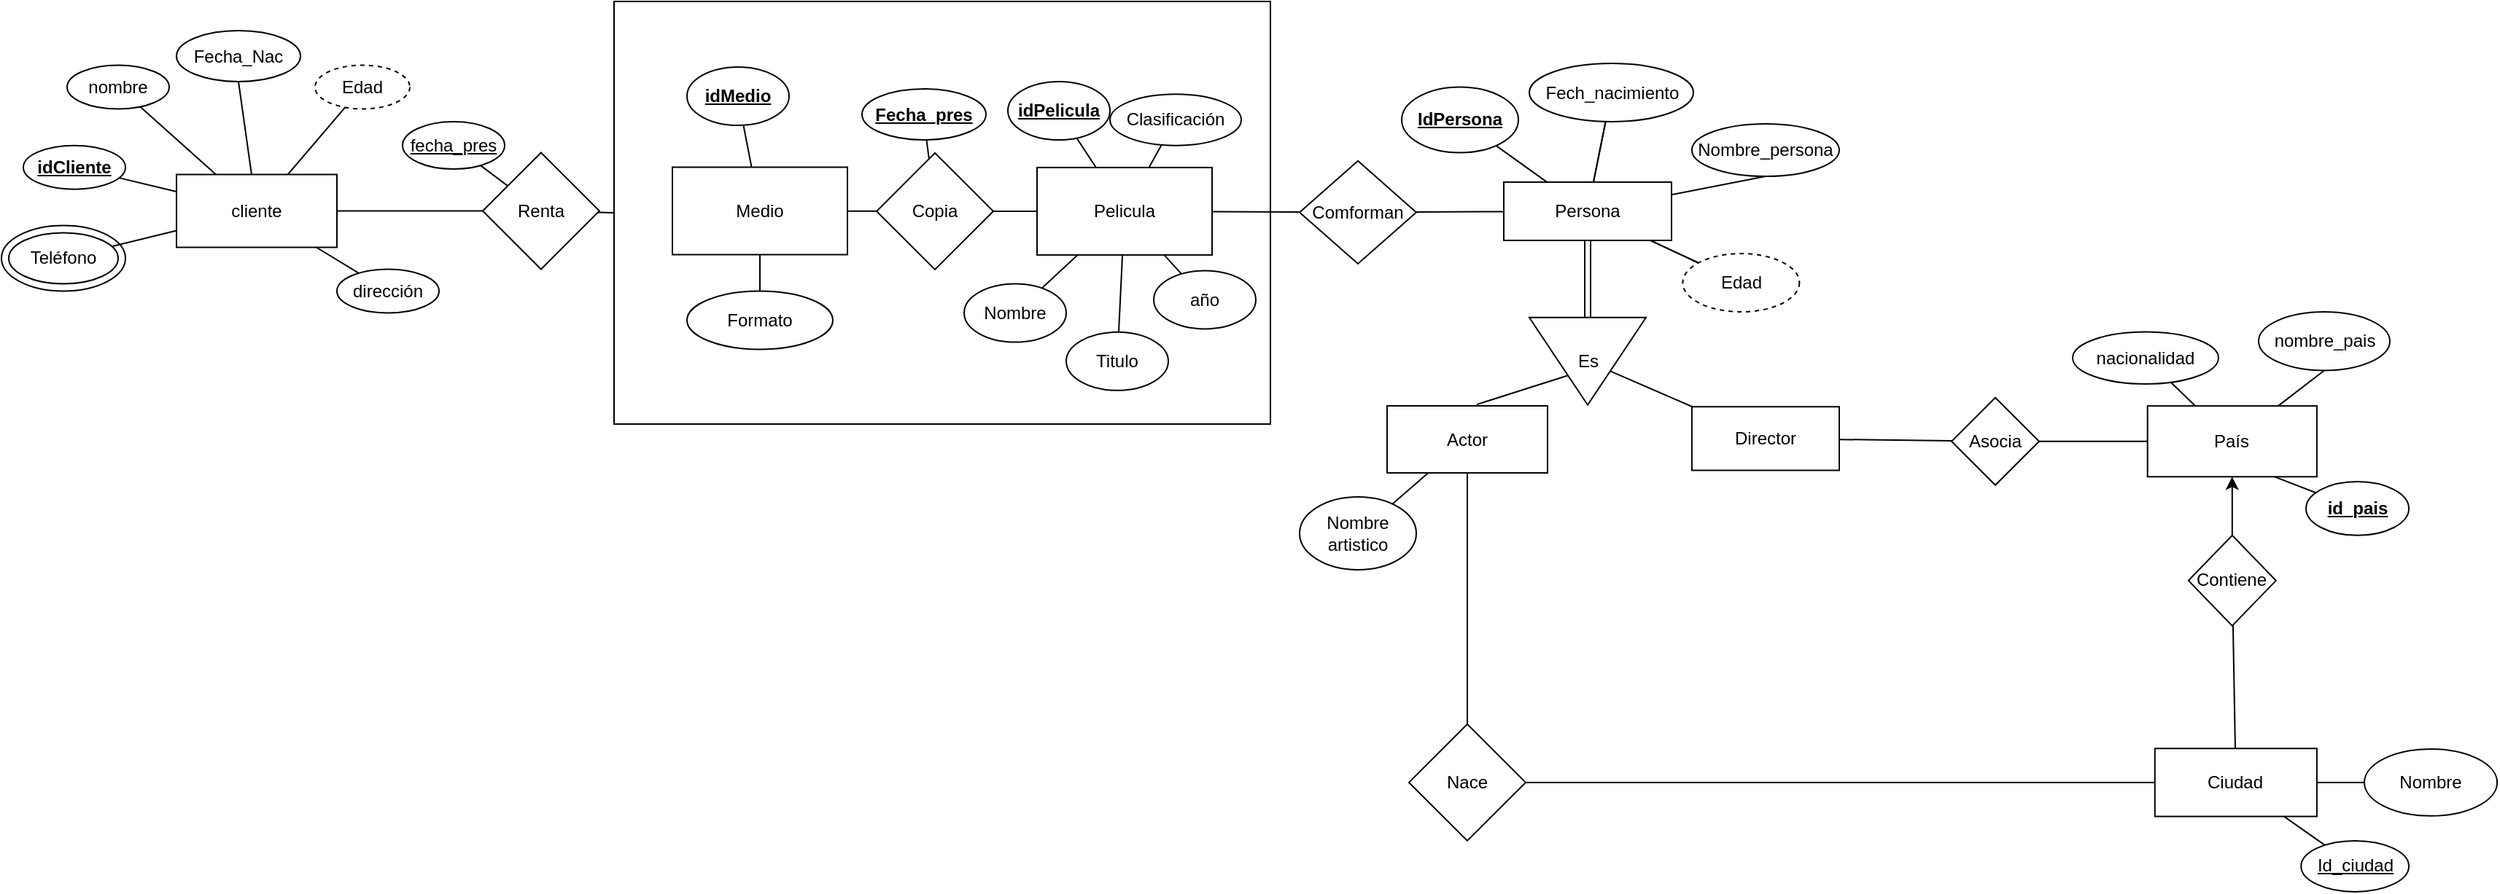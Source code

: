 <mxfile version="17.1.3" type="github">
  <diagram id="XbYHDId6QQW5LhkTKkXW" name="Page-1">
    <mxGraphModel dx="1902" dy="955" grid="1" gridSize="10" guides="1" tooltips="1" connect="1" arrows="1" fold="1" page="1" pageScale="1" pageWidth="1100" pageHeight="850" math="0" shadow="0">
      <root>
        <mxCell id="0" />
        <mxCell id="1" parent="0" />
        <mxCell id="F-Kvo5MLFR0JJEmdqfFO-17" value="" style="rounded=0;whiteSpace=wrap;html=1;fontStyle=5" vertex="1" parent="1">
          <mxGeometry x="450" y="30" width="450" height="290" as="geometry" />
        </mxCell>
        <mxCell id="e1TEVOApzdRCWQLMog-f-6" value="" style="ellipse;whiteSpace=wrap;html=1;rounded=0;" parent="1" vertex="1">
          <mxGeometry x="30" y="183.75" width="85" height="45" as="geometry" />
        </mxCell>
        <mxCell id="vQORHYDYE9qXVt88JkUZ-2" value="" style="rounded=0;orthogonalLoop=1;jettySize=auto;html=1;endArrow=none;endFill=0;" parent="1" source="qhwseymHXmRA8twH0Vjl-1" target="vQORHYDYE9qXVt88JkUZ-1" edge="1">
          <mxGeometry relative="1" as="geometry" />
        </mxCell>
        <mxCell id="e1TEVOApzdRCWQLMog-f-5" value="" style="edgeStyle=none;rounded=0;orthogonalLoop=1;jettySize=auto;html=1;endArrow=none;endFill=0;" parent="1" source="qhwseymHXmRA8twH0Vjl-1" target="e1TEVOApzdRCWQLMog-f-4" edge="1">
          <mxGeometry relative="1" as="geometry" />
        </mxCell>
        <mxCell id="e1TEVOApzdRCWQLMog-f-9" value="" style="edgeStyle=none;rounded=0;orthogonalLoop=1;jettySize=auto;html=1;endArrow=none;endFill=0;entryX=0.5;entryY=1;entryDx=0;entryDy=0;" parent="1" source="qhwseymHXmRA8twH0Vjl-1" target="e1TEVOApzdRCWQLMog-f-8" edge="1">
          <mxGeometry relative="1" as="geometry">
            <mxPoint x="194.407" y="80.292" as="targetPoint" />
          </mxGeometry>
        </mxCell>
        <mxCell id="e1TEVOApzdRCWQLMog-f-16" value="" style="edgeStyle=none;rounded=0;orthogonalLoop=1;jettySize=auto;html=1;endArrow=none;endFill=0;" parent="1" source="qhwseymHXmRA8twH0Vjl-1" target="e1TEVOApzdRCWQLMog-f-15" edge="1">
          <mxGeometry relative="1" as="geometry" />
        </mxCell>
        <mxCell id="e1TEVOApzdRCWQLMog-f-21" value="" style="edgeStyle=none;rounded=0;orthogonalLoop=1;jettySize=auto;html=1;endArrow=none;endFill=0;" parent="1" source="qhwseymHXmRA8twH0Vjl-1" target="e1TEVOApzdRCWQLMog-f-20" edge="1">
          <mxGeometry relative="1" as="geometry" />
        </mxCell>
        <mxCell id="qhwseymHXmRA8twH0Vjl-1" value="cliente" style="rounded=0;whiteSpace=wrap;html=1;" parent="1" vertex="1">
          <mxGeometry x="150" y="148.75" width="110" height="50" as="geometry" />
        </mxCell>
        <mxCell id="vQORHYDYE9qXVt88JkUZ-1" value="&lt;span&gt;id&lt;/span&gt;Cliente" style="ellipse;whiteSpace=wrap;html=1;rounded=0;fontStyle=5" parent="1" vertex="1">
          <mxGeometry x="45" y="128.82" width="70" height="30" as="geometry" />
        </mxCell>
        <mxCell id="YXDesHnkqgXv9jODjz7c-2" value="" style="edgeStyle=none;rounded=0;orthogonalLoop=1;jettySize=auto;html=1;endArrow=none;endFill=0;" parent="1" source="YXDesHnkqgXv9jODjz7c-1" target="qhwseymHXmRA8twH0Vjl-1" edge="1">
          <mxGeometry relative="1" as="geometry" />
        </mxCell>
        <mxCell id="YXDesHnkqgXv9jODjz7c-1" value="nombre&lt;br&gt;" style="ellipse;whiteSpace=wrap;html=1;rounded=0;" parent="1" vertex="1">
          <mxGeometry x="75" y="73.75" width="70" height="30" as="geometry" />
        </mxCell>
        <mxCell id="e1TEVOApzdRCWQLMog-f-40" value="" style="edgeStyle=none;rounded=0;orthogonalLoop=1;jettySize=auto;html=1;endArrow=none;endFill=0;" parent="1" source="YXDesHnkqgXv9jODjz7c-3" target="qhwseymHXmRA8twH0Vjl-1" edge="1">
          <mxGeometry relative="1" as="geometry" />
        </mxCell>
        <mxCell id="YXDesHnkqgXv9jODjz7c-3" value="dirección" style="ellipse;whiteSpace=wrap;html=1;rounded=0;" parent="1" vertex="1">
          <mxGeometry x="260" y="213.75" width="70" height="30" as="geometry" />
        </mxCell>
        <mxCell id="e1TEVOApzdRCWQLMog-f-4" value="Teléfono" style="ellipse;whiteSpace=wrap;html=1;rounded=0;" parent="1" vertex="1">
          <mxGeometry x="35" y="188.75" width="75" height="35" as="geometry" />
        </mxCell>
        <mxCell id="e1TEVOApzdRCWQLMog-f-8" value="Fecha_Nac" style="ellipse;whiteSpace=wrap;html=1;rounded=0;" parent="1" vertex="1">
          <mxGeometry x="150" y="50" width="85" height="35" as="geometry" />
        </mxCell>
        <mxCell id="e1TEVOApzdRCWQLMog-f-15" value="Edad" style="ellipse;whiteSpace=wrap;html=1;rounded=0;dashed=1;" parent="1" vertex="1">
          <mxGeometry x="245" y="73.75" width="65" height="30" as="geometry" />
        </mxCell>
        <mxCell id="e1TEVOApzdRCWQLMog-f-24" value="" style="edgeStyle=none;rounded=0;orthogonalLoop=1;jettySize=auto;html=1;endArrow=none;endFill=0;" parent="1" source="e1TEVOApzdRCWQLMog-f-20" target="e1TEVOApzdRCWQLMog-f-23" edge="1">
          <mxGeometry relative="1" as="geometry" />
        </mxCell>
        <mxCell id="F-Kvo5MLFR0JJEmdqfFO-20" style="edgeStyle=none;rounded=0;orthogonalLoop=1;jettySize=auto;html=1;entryX=0;entryY=0.5;entryDx=0;entryDy=0;endArrow=none;endFill=0;" edge="1" parent="1" source="e1TEVOApzdRCWQLMog-f-20" target="F-Kvo5MLFR0JJEmdqfFO-17">
          <mxGeometry relative="1" as="geometry" />
        </mxCell>
        <mxCell id="e1TEVOApzdRCWQLMog-f-20" value="Renta" style="rhombus;whiteSpace=wrap;html=1;rounded=0;" parent="1" vertex="1">
          <mxGeometry x="359.95" y="133.74" width="80" height="80" as="geometry" />
        </mxCell>
        <mxCell id="e1TEVOApzdRCWQLMog-f-23" value="&lt;u&gt;fecha_pres&lt;/u&gt;" style="ellipse;whiteSpace=wrap;html=1;rounded=0;" parent="1" vertex="1">
          <mxGeometry x="305" y="112.5" width="70" height="32.5" as="geometry" />
        </mxCell>
        <mxCell id="e1TEVOApzdRCWQLMog-f-62" value="" style="edgeStyle=none;rounded=0;orthogonalLoop=1;jettySize=auto;html=1;endArrow=none;endFill=0;exitX=0.559;exitY=-0.021;exitDx=0;exitDy=0;exitPerimeter=0;" parent="1" source="e1TEVOApzdRCWQLMog-f-33" edge="1">
          <mxGeometry relative="1" as="geometry">
            <mxPoint x="1060" y="314.14" as="sourcePoint" />
            <mxPoint x="1110" y="284.76" as="targetPoint" />
          </mxGeometry>
        </mxCell>
        <mxCell id="F-Kvo5MLFR0JJEmdqfFO-49" value="" style="edgeStyle=none;rounded=0;orthogonalLoop=1;jettySize=auto;html=1;endArrow=none;endFill=0;" edge="1" parent="1" source="e1TEVOApzdRCWQLMog-f-33" target="F-Kvo5MLFR0JJEmdqfFO-48">
          <mxGeometry relative="1" as="geometry" />
        </mxCell>
        <mxCell id="e1TEVOApzdRCWQLMog-f-33" value="Actor" style="whiteSpace=wrap;html=1;rounded=0;" parent="1" vertex="1">
          <mxGeometry x="979.99" y="307.51" width="110" height="46.01" as="geometry" />
        </mxCell>
        <mxCell id="e1TEVOApzdRCWQLMog-f-45" value="Director" style="whiteSpace=wrap;html=1;rounded=0;" parent="1" vertex="1">
          <mxGeometry x="1188.94" y="308.13" width="101.06" height="43.64" as="geometry" />
        </mxCell>
        <mxCell id="avucB0VCaXHulsLbvV53-25" value="" style="edgeStyle=none;rounded=0;orthogonalLoop=1;jettySize=auto;html=1;endArrow=none;endFill=0;startArrow=none;" parent="1" source="e1TEVOApzdRCWQLMog-f-66" target="e1TEVOApzdRCWQLMog-f-98" edge="1">
          <mxGeometry relative="1" as="geometry" />
        </mxCell>
        <mxCell id="F-Kvo5MLFR0JJEmdqfFO-7" style="edgeStyle=none;rounded=0;orthogonalLoop=1;jettySize=auto;html=1;endArrow=none;endFill=0;" edge="1" parent="1" source="e1TEVOApzdRCWQLMog-f-61" target="e1TEVOApzdRCWQLMog-f-45">
          <mxGeometry relative="1" as="geometry" />
        </mxCell>
        <mxCell id="e1TEVOApzdRCWQLMog-f-61" value="Es" style="triangle;whiteSpace=wrap;html=1;rounded=0;direction=south;horizontal=1;" parent="1" vertex="1">
          <mxGeometry x="1077.5" y="246.91" width="80" height="60" as="geometry" />
        </mxCell>
        <mxCell id="e1TEVOApzdRCWQLMog-f-97" value="" style="edgeStyle=none;rounded=0;orthogonalLoop=1;jettySize=auto;html=1;endArrow=none;endFill=0;entryX=0.5;entryY=1;entryDx=0;entryDy=0;" parent="1" source="e1TEVOApzdRCWQLMog-f-66" target="e1TEVOApzdRCWQLMog-f-96" edge="1">
          <mxGeometry relative="1" as="geometry">
            <mxPoint x="1202.234" y="159.532" as="targetPoint" />
          </mxGeometry>
        </mxCell>
        <mxCell id="e1TEVOApzdRCWQLMog-f-99" value="" style="edgeStyle=none;rounded=0;orthogonalLoop=1;jettySize=auto;html=1;endArrow=none;endFill=0;" parent="1" source="e1TEVOApzdRCWQLMog-f-66" target="e1TEVOApzdRCWQLMog-f-98" edge="1">
          <mxGeometry relative="1" as="geometry" />
        </mxCell>
        <mxCell id="e1TEVOApzdRCWQLMog-f-101" value="" style="edgeStyle=none;rounded=0;orthogonalLoop=1;jettySize=auto;html=1;endArrow=none;endFill=0;" parent="1" source="e1TEVOApzdRCWQLMog-f-66" target="e1TEVOApzdRCWQLMog-f-100" edge="1">
          <mxGeometry relative="1" as="geometry" />
        </mxCell>
        <mxCell id="e1TEVOApzdRCWQLMog-f-157" value="" style="edgeStyle=none;rounded=0;orthogonalLoop=1;jettySize=auto;html=1;startArrow=none;startFill=0;endArrow=none;endFill=0;" parent="1" source="e1TEVOApzdRCWQLMog-f-66" target="e1TEVOApzdRCWQLMog-f-100" edge="1">
          <mxGeometry relative="1" as="geometry" />
        </mxCell>
        <mxCell id="e1TEVOApzdRCWQLMog-f-68" style="edgeStyle=none;rounded=0;orthogonalLoop=1;jettySize=auto;html=1;exitX=0.5;exitY=1;exitDx=0;exitDy=0;endArrow=none;endFill=0;" parent="1" edge="1">
          <mxGeometry relative="1" as="geometry">
            <mxPoint x="744.19" y="269.88" as="sourcePoint" />
            <mxPoint x="744.19" y="269.88" as="targetPoint" />
          </mxGeometry>
        </mxCell>
        <mxCell id="F-Kvo5MLFR0JJEmdqfFO-53" value="" style="edgeStyle=none;rounded=0;orthogonalLoop=1;jettySize=auto;html=1;endArrow=none;endFill=0;" edge="1" parent="1" source="e1TEVOApzdRCWQLMog-f-71" target="e1TEVOApzdRCWQLMog-f-45">
          <mxGeometry relative="1" as="geometry" />
        </mxCell>
        <mxCell id="e1TEVOApzdRCWQLMog-f-71" value="Asocia" style="rhombus;whiteSpace=wrap;html=1;rounded=0;" parent="1" vertex="1">
          <mxGeometry x="1367" y="301.88" width="60" height="60" as="geometry" />
        </mxCell>
        <mxCell id="e1TEVOApzdRCWQLMog-f-75" style="edgeStyle=none;rounded=0;orthogonalLoop=1;jettySize=auto;html=1;exitX=0.5;exitY=1;exitDx=0;exitDy=0;endArrow=none;endFill=0;" parent="1" edge="1">
          <mxGeometry relative="1" as="geometry">
            <mxPoint x="724.075" y="631.44" as="sourcePoint" />
            <mxPoint x="724.075" y="631.44" as="targetPoint" />
          </mxGeometry>
        </mxCell>
        <mxCell id="e1TEVOApzdRCWQLMog-f-76" style="edgeStyle=none;rounded=0;orthogonalLoop=1;jettySize=auto;html=1;exitX=0.5;exitY=1;exitDx=0;exitDy=0;endArrow=none;endFill=0;" parent="1" edge="1">
          <mxGeometry relative="1" as="geometry">
            <mxPoint x="724.075" y="631.44" as="sourcePoint" />
            <mxPoint x="724.075" y="631.44" as="targetPoint" />
          </mxGeometry>
        </mxCell>
        <mxCell id="e1TEVOApzdRCWQLMog-f-77" style="edgeStyle=none;rounded=0;orthogonalLoop=1;jettySize=auto;html=1;exitX=0.5;exitY=1;exitDx=0;exitDy=0;endArrow=none;endFill=0;" parent="1" edge="1">
          <mxGeometry relative="1" as="geometry">
            <mxPoint x="682.445" y="630.87" as="sourcePoint" />
            <mxPoint x="682.445" y="630.87" as="targetPoint" />
          </mxGeometry>
        </mxCell>
        <mxCell id="e1TEVOApzdRCWQLMog-f-120" value="" style="edgeStyle=none;rounded=0;orthogonalLoop=1;jettySize=auto;html=1;endArrow=none;endFill=0;" parent="1" source="e1TEVOApzdRCWQLMog-f-81" target="e1TEVOApzdRCWQLMog-f-82" edge="1">
          <mxGeometry relative="1" as="geometry" />
        </mxCell>
        <mxCell id="e1TEVOApzdRCWQLMog-f-124" value="" style="edgeStyle=none;rounded=0;orthogonalLoop=1;jettySize=auto;html=1;endArrow=none;endFill=0;" parent="1" source="e1TEVOApzdRCWQLMog-f-81" target="e1TEVOApzdRCWQLMog-f-71" edge="1">
          <mxGeometry relative="1" as="geometry" />
        </mxCell>
        <mxCell id="avucB0VCaXHulsLbvV53-6" value="" style="rounded=0;orthogonalLoop=1;jettySize=auto;html=1;endArrow=none;endFill=0;startArrow=classic;startFill=1;" parent="1" source="e1TEVOApzdRCWQLMog-f-81" target="avucB0VCaXHulsLbvV53-5" edge="1">
          <mxGeometry relative="1" as="geometry" />
        </mxCell>
        <mxCell id="e1TEVOApzdRCWQLMog-f-81" value="País" style="rounded=0;whiteSpace=wrap;html=1;" parent="1" vertex="1">
          <mxGeometry x="1501.35" y="307.58" width="116.1" height="48.59" as="geometry" />
        </mxCell>
        <mxCell id="e1TEVOApzdRCWQLMog-f-82" value="nacionalidad" style="ellipse;whiteSpace=wrap;html=1;rounded=0;" parent="1" vertex="1">
          <mxGeometry x="1450" y="256.74" width="100" height="35.77" as="geometry" />
        </mxCell>
        <mxCell id="avucB0VCaXHulsLbvV53-35" value="" style="edgeStyle=none;rounded=0;orthogonalLoop=1;jettySize=auto;html=1;endArrow=none;endFill=0;exitX=0.5;exitY=1;exitDx=0;exitDy=0;" parent="1" source="e1TEVOApzdRCWQLMog-f-83" target="e1TEVOApzdRCWQLMog-f-81" edge="1">
          <mxGeometry relative="1" as="geometry">
            <mxPoint x="1617.783" y="285.301" as="sourcePoint" />
          </mxGeometry>
        </mxCell>
        <mxCell id="e1TEVOApzdRCWQLMog-f-83" value="nombre_pais" style="ellipse;whiteSpace=wrap;html=1;rounded=0;" parent="1" vertex="1">
          <mxGeometry x="1577.5" y="243.01" width="90" height="40.23" as="geometry" />
        </mxCell>
        <mxCell id="e1TEVOApzdRCWQLMog-f-125" style="edgeStyle=none;rounded=0;orthogonalLoop=1;jettySize=auto;html=1;entryX=0.75;entryY=1;entryDx=0;entryDy=0;endArrow=none;endFill=0;" parent="1" source="e1TEVOApzdRCWQLMog-f-89" target="e1TEVOApzdRCWQLMog-f-81" edge="1">
          <mxGeometry relative="1" as="geometry">
            <mxPoint x="1641.695" y="358.01" as="sourcePoint" />
          </mxGeometry>
        </mxCell>
        <mxCell id="e1TEVOApzdRCWQLMog-f-89" value="&lt;b&gt;&lt;u&gt;id_pais&lt;/u&gt;&lt;/b&gt;" style="ellipse;whiteSpace=wrap;html=1;rounded=0;" parent="1" vertex="1">
          <mxGeometry x="1610" y="359.5" width="70.53" height="36.91" as="geometry" />
        </mxCell>
        <mxCell id="e1TEVOApzdRCWQLMog-f-92" style="edgeStyle=none;rounded=0;orthogonalLoop=1;jettySize=auto;html=1;exitX=0.5;exitY=1;exitDx=0;exitDy=0;endArrow=none;endFill=0;" parent="1" edge="1">
          <mxGeometry relative="1" as="geometry">
            <mxPoint x="1267.94" y="311.96" as="sourcePoint" />
            <mxPoint x="1267.94" y="311.96" as="targetPoint" />
          </mxGeometry>
        </mxCell>
        <mxCell id="e1TEVOApzdRCWQLMog-f-96" value="Nombre_persona" style="ellipse;whiteSpace=wrap;html=1;rounded=0;" parent="1" vertex="1">
          <mxGeometry x="1188.94" y="113.96" width="101.06" height="36.04" as="geometry" />
        </mxCell>
        <mxCell id="e1TEVOApzdRCWQLMog-f-98" value="Fech_nacimiento" style="ellipse;whiteSpace=wrap;html=1;rounded=0;" parent="1" vertex="1">
          <mxGeometry x="1077.5" y="72.5" width="112.5" height="40" as="geometry" />
        </mxCell>
        <mxCell id="e1TEVOApzdRCWQLMog-f-100" value="Edad" style="ellipse;whiteSpace=wrap;html=1;rounded=0;dashed=1;" parent="1" vertex="1">
          <mxGeometry x="1182.69" y="203.01" width="80" height="40" as="geometry" />
        </mxCell>
        <mxCell id="e1TEVOApzdRCWQLMog-f-103" style="edgeStyle=none;rounded=0;orthogonalLoop=1;jettySize=auto;html=1;exitX=0;exitY=0.5;exitDx=0;exitDy=0;endArrow=none;endFill=0;" parent="1" source="e1TEVOApzdRCWQLMog-f-66" target="e1TEVOApzdRCWQLMog-f-66" edge="1">
          <mxGeometry relative="1" as="geometry" />
        </mxCell>
        <mxCell id="e1TEVOApzdRCWQLMog-f-104" style="edgeStyle=none;rounded=0;orthogonalLoop=1;jettySize=auto;html=1;exitX=0.75;exitY=0;exitDx=0;exitDy=0;endArrow=none;endFill=0;" parent="1" source="e1TEVOApzdRCWQLMog-f-66" target="e1TEVOApzdRCWQLMog-f-66" edge="1">
          <mxGeometry relative="1" as="geometry" />
        </mxCell>
        <mxCell id="KeWiGIRZNDUcGX5Lr0Es-76" style="edgeStyle=none;rounded=0;orthogonalLoop=1;jettySize=auto;html=1;exitX=0.5;exitY=0;exitDx=0;exitDy=0;endArrow=none;endFill=0;" parent="1" source="YXDesHnkqgXv9jODjz7c-3" target="YXDesHnkqgXv9jODjz7c-3" edge="1">
          <mxGeometry relative="1" as="geometry" />
        </mxCell>
        <mxCell id="avucB0VCaXHulsLbvV53-5" value="Contiene" style="rhombus;whiteSpace=wrap;html=1;rounded=0;" parent="1" vertex="1">
          <mxGeometry x="1529.4" y="396.41" width="60" height="62.04" as="geometry" />
        </mxCell>
        <mxCell id="IDhsBv1kv3w5sqmUTl4b-25" value="" style="edgeStyle=none;rounded=0;orthogonalLoop=1;jettySize=auto;html=1;startArrow=none;startFill=0;endArrow=none;endFill=0;" parent="1" source="avucB0VCaXHulsLbvV53-9" target="IDhsBv1kv3w5sqmUTl4b-24" edge="1">
          <mxGeometry relative="1" as="geometry" />
        </mxCell>
        <mxCell id="IDhsBv1kv3w5sqmUTl4b-26" value="" style="edgeStyle=none;rounded=0;orthogonalLoop=1;jettySize=auto;html=1;startArrow=none;startFill=0;endArrow=none;endFill=0;" parent="1" source="avucB0VCaXHulsLbvV53-9" target="IDhsBv1kv3w5sqmUTl4b-24" edge="1">
          <mxGeometry relative="1" as="geometry" />
        </mxCell>
        <mxCell id="IDhsBv1kv3w5sqmUTl4b-28" value="" style="edgeStyle=none;rounded=0;orthogonalLoop=1;jettySize=auto;html=1;startArrow=none;startFill=0;endArrow=none;endFill=0;" parent="1" source="avucB0VCaXHulsLbvV53-9" target="IDhsBv1kv3w5sqmUTl4b-27" edge="1">
          <mxGeometry relative="1" as="geometry" />
        </mxCell>
        <mxCell id="F-Kvo5MLFR0JJEmdqfFO-51" value="" style="edgeStyle=none;rounded=0;orthogonalLoop=1;jettySize=auto;html=1;endArrow=none;endFill=0;" edge="1" parent="1" source="avucB0VCaXHulsLbvV53-9" target="avucB0VCaXHulsLbvV53-5">
          <mxGeometry relative="1" as="geometry">
            <Array as="points" />
          </mxGeometry>
        </mxCell>
        <mxCell id="avucB0VCaXHulsLbvV53-9" value="Ciudad" style="whiteSpace=wrap;html=1;rounded=0;" parent="1" vertex="1">
          <mxGeometry x="1506.39" y="542.64" width="111.06" height="46.64" as="geometry" />
        </mxCell>
        <mxCell id="avucB0VCaXHulsLbvV53-21" value="" style="edgeStyle=none;rounded=0;orthogonalLoop=1;jettySize=auto;html=1;endArrow=none;endFill=0;" parent="1" source="avucB0VCaXHulsLbvV53-19" target="e1TEVOApzdRCWQLMog-f-66" edge="1">
          <mxGeometry relative="1" as="geometry">
            <mxPoint x="988.343" y="175.897" as="sourcePoint" />
          </mxGeometry>
        </mxCell>
        <mxCell id="F-Kvo5MLFR0JJEmdqfFO-22" style="edgeStyle=none;rounded=0;orthogonalLoop=1;jettySize=auto;html=1;endArrow=none;endFill=0;" edge="1" parent="1" source="avucB0VCaXHulsLbvV53-19" target="F-Kvo5MLFR0JJEmdqfFO-21">
          <mxGeometry relative="1" as="geometry" />
        </mxCell>
        <mxCell id="avucB0VCaXHulsLbvV53-19" value="Comforman" style="rhombus;whiteSpace=wrap;html=1;rounded=0;" parent="1" vertex="1">
          <mxGeometry x="920" y="139.42" width="80" height="70.58" as="geometry" />
        </mxCell>
        <mxCell id="F-Kvo5MLFR0JJEmdqfFO-36" value="" style="edgeStyle=none;rounded=0;orthogonalLoop=1;jettySize=auto;html=1;endArrow=none;endFill=0;" edge="1" parent="1" source="e1TEVOApzdRCWQLMog-f-66" target="F-Kvo5MLFR0JJEmdqfFO-35">
          <mxGeometry relative="1" as="geometry" />
        </mxCell>
        <mxCell id="e1TEVOApzdRCWQLMog-f-66" value="Persona" style="whiteSpace=wrap;html=1;rounded=0;" parent="1" vertex="1">
          <mxGeometry x="1060" y="153.96" width="115" height="40" as="geometry" />
        </mxCell>
        <mxCell id="avucB0VCaXHulsLbvV53-38" style="edgeStyle=none;rounded=0;orthogonalLoop=1;jettySize=auto;html=1;exitX=0.5;exitY=1;exitDx=0;exitDy=0;endArrow=none;endFill=0;" parent="1" edge="1">
          <mxGeometry relative="1" as="geometry">
            <mxPoint x="1034.995" y="418.15" as="sourcePoint" />
            <mxPoint x="1034.995" y="418.15" as="targetPoint" />
          </mxGeometry>
        </mxCell>
        <mxCell id="IDhsBv1kv3w5sqmUTl4b-24" value="Nombre" style="ellipse;whiteSpace=wrap;html=1;rounded=0;" parent="1" vertex="1">
          <mxGeometry x="1650.0" y="543" width="91.06" height="45.9" as="geometry" />
        </mxCell>
        <mxCell id="IDhsBv1kv3w5sqmUTl4b-27" value="&lt;u&gt;Id_ciudad&lt;/u&gt;" style="ellipse;whiteSpace=wrap;html=1;rounded=0;" parent="1" vertex="1">
          <mxGeometry x="1606.61" y="605.95" width="73.92" height="35" as="geometry" />
        </mxCell>
        <mxCell id="F-Kvo5MLFR0JJEmdqfFO-16" value="" style="edgeStyle=none;rounded=0;orthogonalLoop=1;jettySize=auto;html=1;endArrow=none;endFill=0;" edge="1" parent="1" source="F-Kvo5MLFR0JJEmdqfFO-2" target="F-Kvo5MLFR0JJEmdqfFO-15">
          <mxGeometry relative="1" as="geometry" />
        </mxCell>
        <mxCell id="F-Kvo5MLFR0JJEmdqfFO-2" value="Medio" style="whiteSpace=wrap;html=1;rounded=0;" vertex="1" parent="1">
          <mxGeometry x="490" y="143.74" width="120" height="60" as="geometry" />
        </mxCell>
        <mxCell id="F-Kvo5MLFR0JJEmdqfFO-13" value="" style="shape=link;html=1;rounded=0;endArrow=none;endFill=0;exitX=0;exitY=0.5;exitDx=0;exitDy=0;" edge="1" parent="1" source="e1TEVOApzdRCWQLMog-f-61" target="e1TEVOApzdRCWQLMog-f-66">
          <mxGeometry relative="1" as="geometry">
            <mxPoint x="1044.21" y="227.95" as="sourcePoint" />
            <mxPoint x="1204.21" y="227.95" as="targetPoint" />
          </mxGeometry>
        </mxCell>
        <mxCell id="F-Kvo5MLFR0JJEmdqfFO-23" value="" style="edgeStyle=none;rounded=0;orthogonalLoop=1;jettySize=auto;html=1;endArrow=none;endFill=0;" edge="1" parent="1" source="F-Kvo5MLFR0JJEmdqfFO-15" target="F-Kvo5MLFR0JJEmdqfFO-21">
          <mxGeometry relative="1" as="geometry" />
        </mxCell>
        <mxCell id="F-Kvo5MLFR0JJEmdqfFO-15" value="Copia" style="rhombus;whiteSpace=wrap;html=1;rounded=0;" vertex="1" parent="1">
          <mxGeometry x="630" y="133.96" width="80" height="80" as="geometry" />
        </mxCell>
        <mxCell id="F-Kvo5MLFR0JJEmdqfFO-42" value="" style="edgeStyle=none;rounded=0;orthogonalLoop=1;jettySize=auto;html=1;endArrow=none;endFill=0;" edge="1" parent="1" source="F-Kvo5MLFR0JJEmdqfFO-21" target="F-Kvo5MLFR0JJEmdqfFO-39">
          <mxGeometry relative="1" as="geometry" />
        </mxCell>
        <mxCell id="F-Kvo5MLFR0JJEmdqfFO-44" value="" style="edgeStyle=none;rounded=0;orthogonalLoop=1;jettySize=auto;html=1;endArrow=none;endFill=0;" edge="1" parent="1" source="F-Kvo5MLFR0JJEmdqfFO-21" target="F-Kvo5MLFR0JJEmdqfFO-38">
          <mxGeometry relative="1" as="geometry" />
        </mxCell>
        <mxCell id="F-Kvo5MLFR0JJEmdqfFO-21" value="Pelicula" style="rounded=0;whiteSpace=wrap;html=1;" vertex="1" parent="1">
          <mxGeometry x="740" y="143.96" width="120" height="60" as="geometry" />
        </mxCell>
        <mxCell id="F-Kvo5MLFR0JJEmdqfFO-25" value="" style="edgeStyle=none;rounded=0;orthogonalLoop=1;jettySize=auto;html=1;endArrow=none;endFill=0;" edge="1" parent="1" source="F-Kvo5MLFR0JJEmdqfFO-24" target="F-Kvo5MLFR0JJEmdqfFO-2">
          <mxGeometry relative="1" as="geometry" />
        </mxCell>
        <mxCell id="F-Kvo5MLFR0JJEmdqfFO-24" value="idMedio" style="ellipse;whiteSpace=wrap;html=1;rounded=0;fontStyle=5" vertex="1" parent="1">
          <mxGeometry x="500" y="75" width="70" height="40" as="geometry" />
        </mxCell>
        <mxCell id="F-Kvo5MLFR0JJEmdqfFO-27" value="" style="edgeStyle=none;rounded=0;orthogonalLoop=1;jettySize=auto;html=1;endArrow=none;endFill=0;" edge="1" parent="1" source="F-Kvo5MLFR0JJEmdqfFO-26" target="F-Kvo5MLFR0JJEmdqfFO-21">
          <mxGeometry relative="1" as="geometry" />
        </mxCell>
        <mxCell id="F-Kvo5MLFR0JJEmdqfFO-26" value="idPelicula" style="ellipse;whiteSpace=wrap;html=1;rounded=0;fontStyle=5" vertex="1" parent="1">
          <mxGeometry x="720" y="85" width="70" height="40" as="geometry" />
        </mxCell>
        <mxCell id="F-Kvo5MLFR0JJEmdqfFO-29" value="" style="edgeStyle=none;rounded=0;orthogonalLoop=1;jettySize=auto;html=1;endArrow=none;endFill=0;" edge="1" parent="1" source="F-Kvo5MLFR0JJEmdqfFO-28" target="F-Kvo5MLFR0JJEmdqfFO-15">
          <mxGeometry relative="1" as="geometry" />
        </mxCell>
        <mxCell id="F-Kvo5MLFR0JJEmdqfFO-28" value="Fecha_pres" style="ellipse;whiteSpace=wrap;html=1;rounded=0;fontStyle=5" vertex="1" parent="1">
          <mxGeometry x="620" y="90" width="85" height="35" as="geometry" />
        </mxCell>
        <mxCell id="F-Kvo5MLFR0JJEmdqfFO-31" value="" style="edgeStyle=none;rounded=0;orthogonalLoop=1;jettySize=auto;html=1;endArrow=none;endFill=0;" edge="1" parent="1" source="F-Kvo5MLFR0JJEmdqfFO-30" target="F-Kvo5MLFR0JJEmdqfFO-21">
          <mxGeometry relative="1" as="geometry" />
        </mxCell>
        <mxCell id="F-Kvo5MLFR0JJEmdqfFO-30" value="Nombre" style="ellipse;whiteSpace=wrap;html=1;rounded=0;" vertex="1" parent="1">
          <mxGeometry x="690" y="223.75" width="70" height="40" as="geometry" />
        </mxCell>
        <mxCell id="F-Kvo5MLFR0JJEmdqfFO-34" value="" style="edgeStyle=none;rounded=0;orthogonalLoop=1;jettySize=auto;html=1;endArrow=none;endFill=0;" edge="1" parent="1" source="F-Kvo5MLFR0JJEmdqfFO-33" target="e1TEVOApzdRCWQLMog-f-33">
          <mxGeometry relative="1" as="geometry" />
        </mxCell>
        <mxCell id="F-Kvo5MLFR0JJEmdqfFO-33" value="Nombre artistico" style="ellipse;whiteSpace=wrap;html=1;rounded=0;align=center;" vertex="1" parent="1">
          <mxGeometry x="920" y="370" width="80" height="50" as="geometry" />
        </mxCell>
        <mxCell id="F-Kvo5MLFR0JJEmdqfFO-35" value="&lt;u&gt;&lt;b&gt;IdPersona&lt;/b&gt;&lt;/u&gt;" style="ellipse;whiteSpace=wrap;html=1;rounded=0;" vertex="1" parent="1">
          <mxGeometry x="990.01" y="88.74" width="80" height="45" as="geometry" />
        </mxCell>
        <mxCell id="F-Kvo5MLFR0JJEmdqfFO-40" value="" style="edgeStyle=none;rounded=0;orthogonalLoop=1;jettySize=auto;html=1;endArrow=none;endFill=0;" edge="1" parent="1" source="F-Kvo5MLFR0JJEmdqfFO-37" target="F-Kvo5MLFR0JJEmdqfFO-21">
          <mxGeometry relative="1" as="geometry" />
        </mxCell>
        <mxCell id="F-Kvo5MLFR0JJEmdqfFO-37" value="año" style="ellipse;whiteSpace=wrap;html=1;rounded=0;" vertex="1" parent="1">
          <mxGeometry x="820" y="214.72" width="70" height="40" as="geometry" />
        </mxCell>
        <mxCell id="F-Kvo5MLFR0JJEmdqfFO-38" value="Titulo" style="ellipse;whiteSpace=wrap;html=1;rounded=0;" vertex="1" parent="1">
          <mxGeometry x="760" y="256.91" width="70" height="40" as="geometry" />
        </mxCell>
        <mxCell id="F-Kvo5MLFR0JJEmdqfFO-39" value="Clasificación" style="ellipse;whiteSpace=wrap;html=1;rounded=0;" vertex="1" parent="1">
          <mxGeometry x="790" y="93.66" width="90" height="35.16" as="geometry" />
        </mxCell>
        <mxCell id="F-Kvo5MLFR0JJEmdqfFO-46" value="" style="edgeStyle=none;rounded=0;orthogonalLoop=1;jettySize=auto;html=1;endArrow=none;endFill=0;" edge="1" parent="1" source="F-Kvo5MLFR0JJEmdqfFO-45" target="F-Kvo5MLFR0JJEmdqfFO-2">
          <mxGeometry relative="1" as="geometry" />
        </mxCell>
        <mxCell id="F-Kvo5MLFR0JJEmdqfFO-45" value="Formato" style="ellipse;whiteSpace=wrap;html=1;rounded=0;" vertex="1" parent="1">
          <mxGeometry x="500" y="228.75" width="100" height="40" as="geometry" />
        </mxCell>
        <mxCell id="F-Kvo5MLFR0JJEmdqfFO-50" style="edgeStyle=none;rounded=0;orthogonalLoop=1;jettySize=auto;html=1;endArrow=none;endFill=0;" edge="1" parent="1" source="F-Kvo5MLFR0JJEmdqfFO-48" target="avucB0VCaXHulsLbvV53-9">
          <mxGeometry relative="1" as="geometry" />
        </mxCell>
        <mxCell id="F-Kvo5MLFR0JJEmdqfFO-48" value="Nace" style="rhombus;whiteSpace=wrap;html=1;rounded=0;" vertex="1" parent="1">
          <mxGeometry x="994.99" y="525.955" width="80" height="80" as="geometry" />
        </mxCell>
      </root>
    </mxGraphModel>
  </diagram>
</mxfile>

